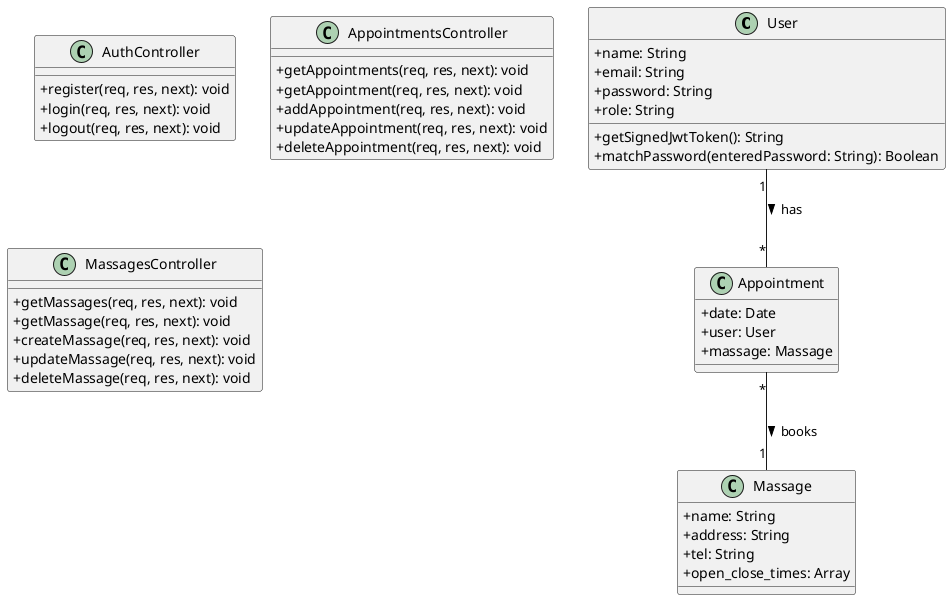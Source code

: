 @startuml Class Diagram

skinparam packageStyle rectangle
skinparam classAttributeIconSize 0

class User {
  +name: String
  +email: String
  +password: String
  +role: String
  +getSignedJwtToken(): String
  +matchPassword(enteredPassword: String): Boolean
}

class Appointment {
  +date: Date
  +user: User
  +massage: Massage
}

class Massage {
  +name: String
  +address: String
  +tel: String
  +open_close_times: Array
}

User "1" -- "*" Appointment : has >
Appointment "*" -- "1" Massage : books >

class AuthController {
  +register(req, res, next): void
  +login(req, res, next): void
  +logout(req, res, next): void
}

class AppointmentsController {
  +getAppointments(req, res, next): void
  +getAppointment(req, res, next): void
  +addAppointment(req, res, next): void
  +updateAppointment(req, res, next): void
  +deleteAppointment(req, res, next): void
}

class MassagesController {
  +getMassages(req, res, next): void
  +getMassage(req, res, next): void
  +createMassage(req, res, next): void
  +updateMassage(req, res, next): void
  +deleteMassage(req, res, next): void
}

@enduml
